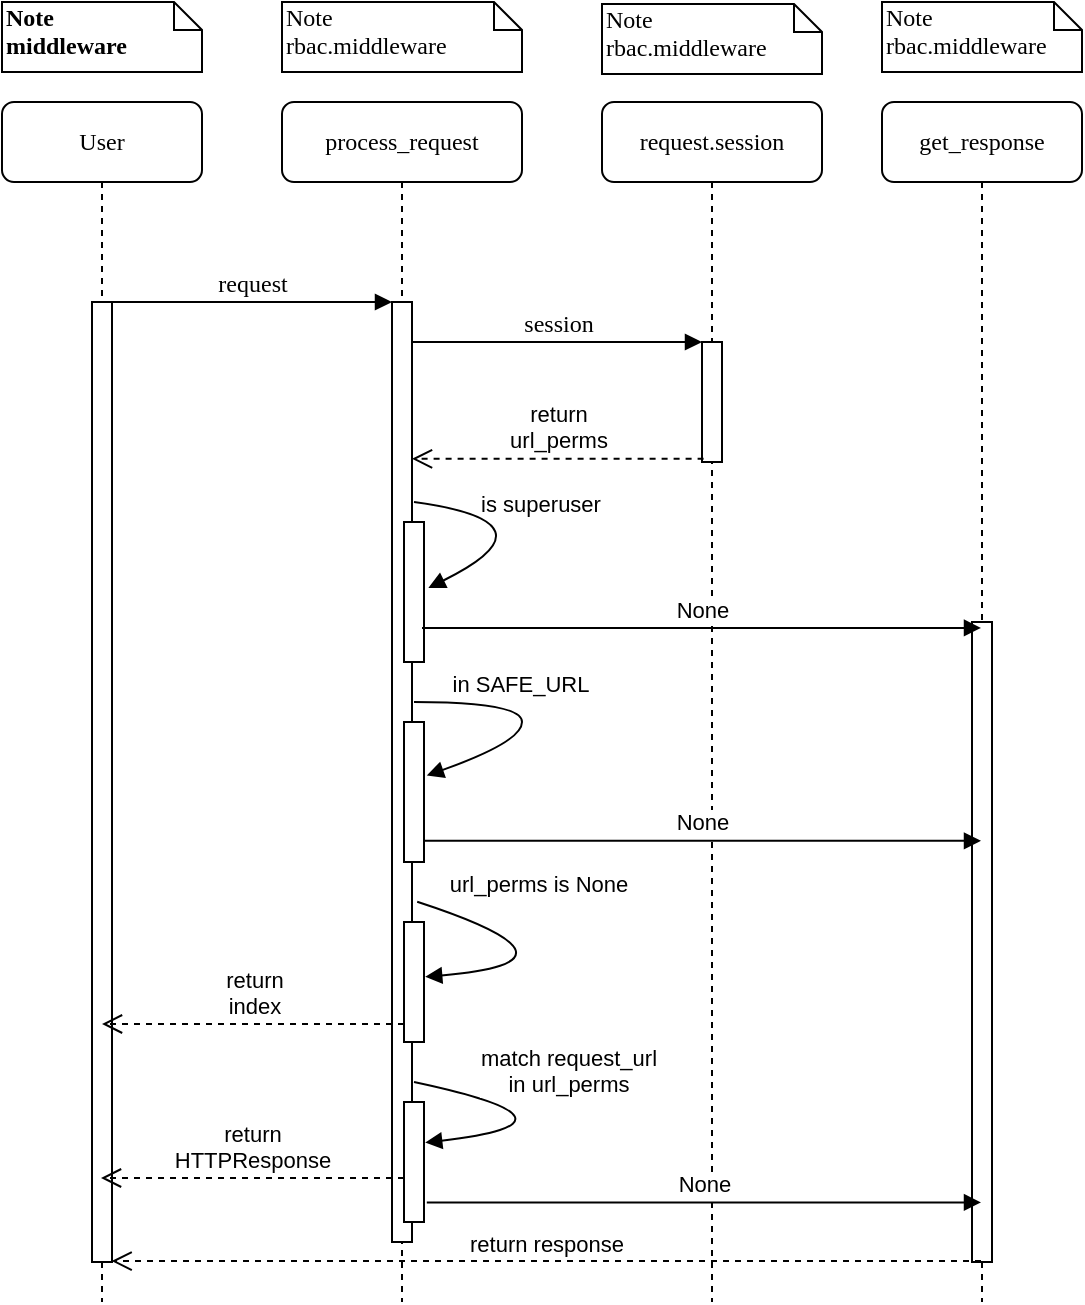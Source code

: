 <mxfile version="14.6.6" type="github">
  <diagram name="Page-1" id="13e1069c-82ec-6db2-03f1-153e76fe0fe0">
    <mxGraphModel dx="990" dy="548" grid="1" gridSize="10" guides="1" tooltips="1" connect="1" arrows="1" fold="1" page="1" pageScale="1" pageWidth="1100" pageHeight="850" background="#ffffff" math="0" shadow="0">
      <root>
        <mxCell id="0" />
        <mxCell id="1" parent="0" />
        <mxCell id="7baba1c4bc27f4b0-2" value="process_request" style="shape=umlLifeline;perimeter=lifelinePerimeter;whiteSpace=wrap;html=1;container=1;collapsible=0;recursiveResize=0;outlineConnect=0;rounded=1;shadow=0;comic=0;labelBackgroundColor=none;strokeWidth=1;fontFamily=Verdana;fontSize=12;align=center;" parent="1" vertex="1">
          <mxGeometry x="240" y="80" width="120" height="600" as="geometry" />
        </mxCell>
        <mxCell id="7baba1c4bc27f4b0-10" value="" style="html=1;points=[];perimeter=orthogonalPerimeter;rounded=0;shadow=0;comic=0;labelBackgroundColor=none;strokeWidth=1;fontFamily=Verdana;fontSize=12;align=center;" parent="7baba1c4bc27f4b0-2" vertex="1">
          <mxGeometry x="55" y="100" width="10" height="470" as="geometry" />
        </mxCell>
        <mxCell id="pkjFX4-xkEMupMF3P2d9-3" value="" style="html=1;points=[];perimeter=orthogonalPerimeter;" vertex="1" parent="7baba1c4bc27f4b0-2">
          <mxGeometry x="61" y="210" width="10" height="70" as="geometry" />
        </mxCell>
        <mxCell id="pkjFX4-xkEMupMF3P2d9-4" value="is superuser" style="html=1;verticalAlign=bottom;endArrow=block;entryX=1.22;entryY=0.471;entryDx=0;entryDy=0;entryPerimeter=0;curved=1;" edge="1" parent="7baba1c4bc27f4b0-2" target="pkjFX4-xkEMupMF3P2d9-3">
          <mxGeometry x="-0.14" y="-1" width="80" relative="1" as="geometry">
            <mxPoint x="66" y="200" as="sourcePoint" />
            <mxPoint x="140" y="200" as="targetPoint" />
            <Array as="points">
              <mxPoint x="140" y="210" />
            </Array>
            <mxPoint as="offset" />
          </mxGeometry>
        </mxCell>
        <mxCell id="pkjFX4-xkEMupMF3P2d9-5" value="" style="html=1;points=[];perimeter=orthogonalPerimeter;" vertex="1" parent="7baba1c4bc27f4b0-2">
          <mxGeometry x="61" y="310" width="10" height="70" as="geometry" />
        </mxCell>
        <mxCell id="pkjFX4-xkEMupMF3P2d9-6" value="in SAFE_URL" style="html=1;verticalAlign=bottom;endArrow=block;curved=1;entryX=1.14;entryY=0.382;entryDx=0;entryDy=0;entryPerimeter=0;" edge="1" parent="7baba1c4bc27f4b0-2" target="pkjFX4-xkEMupMF3P2d9-5">
          <mxGeometry x="-0.147" width="80" relative="1" as="geometry">
            <mxPoint x="66" y="300" as="sourcePoint" />
            <mxPoint x="140" y="300" as="targetPoint" />
            <Array as="points">
              <mxPoint x="120" y="300" />
              <mxPoint x="120" y="320" />
            </Array>
            <mxPoint as="offset" />
          </mxGeometry>
        </mxCell>
        <mxCell id="pkjFX4-xkEMupMF3P2d9-7" value="" style="html=1;points=[];perimeter=orthogonalPerimeter;" vertex="1" parent="7baba1c4bc27f4b0-2">
          <mxGeometry x="61" y="410" width="10" height="60" as="geometry" />
        </mxCell>
        <mxCell id="pkjFX4-xkEMupMF3P2d9-9" value="url_perms is None" style="html=1;verticalAlign=bottom;startArrow=none;startFill=0;endArrow=block;startSize=8;entryX=1.06;entryY=0.457;entryDx=0;entryDy=0;entryPerimeter=0;curved=1;exitX=1.26;exitY=0.638;exitDx=0;exitDy=0;exitPerimeter=0;" edge="1" parent="7baba1c4bc27f4b0-2" source="7baba1c4bc27f4b0-10" target="pkjFX4-xkEMupMF3P2d9-7">
          <mxGeometry x="-0.38" y="19" width="60" relative="1" as="geometry">
            <mxPoint x="70" y="400" as="sourcePoint" />
            <mxPoint x="130" y="400" as="targetPoint" />
            <Array as="points">
              <mxPoint x="160" y="430" />
            </Array>
            <mxPoint as="offset" />
          </mxGeometry>
        </mxCell>
        <mxCell id="pkjFX4-xkEMupMF3P2d9-11" value="" style="html=1;points=[];perimeter=orthogonalPerimeter;" vertex="1" parent="7baba1c4bc27f4b0-2">
          <mxGeometry x="61" y="500" width="10" height="60" as="geometry" />
        </mxCell>
        <mxCell id="pkjFX4-xkEMupMF3P2d9-12" value="match request_url&lt;br&gt;in url_perms" style="html=1;verticalAlign=bottom;endArrow=block;curved=1;entryX=1.06;entryY=0.338;entryDx=0;entryDy=0;entryPerimeter=0;" edge="1" parent="7baba1c4bc27f4b0-2" target="pkjFX4-xkEMupMF3P2d9-11">
          <mxGeometry x="-0.163" y="6" width="80" relative="1" as="geometry">
            <mxPoint x="66" y="490" as="sourcePoint" />
            <mxPoint x="140" y="490" as="targetPoint" />
            <Array as="points">
              <mxPoint x="160" y="510" />
            </Array>
            <mxPoint as="offset" />
          </mxGeometry>
        </mxCell>
        <mxCell id="7baba1c4bc27f4b0-3" value="request.session" style="shape=umlLifeline;perimeter=lifelinePerimeter;whiteSpace=wrap;html=1;container=1;collapsible=0;recursiveResize=0;outlineConnect=0;rounded=1;shadow=0;comic=0;labelBackgroundColor=none;strokeWidth=1;fontFamily=Verdana;fontSize=12;align=center;" parent="1" vertex="1">
          <mxGeometry x="400" y="80" width="110" height="600" as="geometry" />
        </mxCell>
        <mxCell id="7baba1c4bc27f4b0-13" value="" style="html=1;points=[];perimeter=orthogonalPerimeter;rounded=0;shadow=0;comic=0;labelBackgroundColor=none;strokeWidth=1;fontFamily=Verdana;fontSize=12;align=center;" parent="7baba1c4bc27f4b0-3" vertex="1">
          <mxGeometry x="50" y="120" width="10" height="60" as="geometry" />
        </mxCell>
        <mxCell id="7baba1c4bc27f4b0-4" value="get_response" style="shape=umlLifeline;perimeter=lifelinePerimeter;whiteSpace=wrap;html=1;container=1;collapsible=0;recursiveResize=0;outlineConnect=0;rounded=1;shadow=0;comic=0;labelBackgroundColor=none;strokeWidth=1;fontFamily=Verdana;fontSize=12;align=center;" parent="1" vertex="1">
          <mxGeometry x="540" y="80" width="100" height="600" as="geometry" />
        </mxCell>
        <mxCell id="7baba1c4bc27f4b0-8" value="User" style="shape=umlLifeline;perimeter=lifelinePerimeter;whiteSpace=wrap;html=1;container=1;collapsible=0;recursiveResize=0;outlineConnect=0;rounded=1;shadow=0;comic=0;labelBackgroundColor=none;strokeWidth=1;fontFamily=Verdana;fontSize=12;align=center;" parent="1" vertex="1">
          <mxGeometry x="100" y="80" width="100" height="600" as="geometry" />
        </mxCell>
        <mxCell id="7baba1c4bc27f4b0-9" value="" style="html=1;points=[];perimeter=orthogonalPerimeter;rounded=0;shadow=0;comic=0;labelBackgroundColor=none;strokeWidth=1;fontFamily=Verdana;fontSize=12;align=center;" parent="7baba1c4bc27f4b0-8" vertex="1">
          <mxGeometry x="45" y="100" width="10" height="480" as="geometry" />
        </mxCell>
        <mxCell id="7baba1c4bc27f4b0-16" value="" style="html=1;points=[];perimeter=orthogonalPerimeter;rounded=0;shadow=0;comic=0;labelBackgroundColor=none;strokeWidth=1;fontFamily=Verdana;fontSize=12;align=center;" parent="1" vertex="1">
          <mxGeometry x="585" y="340" width="10" height="320" as="geometry" />
        </mxCell>
        <mxCell id="7baba1c4bc27f4b0-11" value="request" style="html=1;verticalAlign=bottom;endArrow=block;entryX=0;entryY=0;labelBackgroundColor=none;fontFamily=Verdana;fontSize=12;edgeStyle=elbowEdgeStyle;elbow=vertical;" parent="1" source="7baba1c4bc27f4b0-9" target="7baba1c4bc27f4b0-10" edge="1">
          <mxGeometry relative="1" as="geometry">
            <mxPoint x="220" y="190" as="sourcePoint" />
          </mxGeometry>
        </mxCell>
        <mxCell id="7baba1c4bc27f4b0-14" value="session" style="html=1;verticalAlign=bottom;endArrow=block;entryX=0;entryY=0;labelBackgroundColor=none;fontFamily=Verdana;fontSize=12;edgeStyle=elbowEdgeStyle;elbow=vertical;" parent="1" source="7baba1c4bc27f4b0-10" target="7baba1c4bc27f4b0-13" edge="1">
          <mxGeometry relative="1" as="geometry">
            <mxPoint x="370" y="200" as="sourcePoint" />
          </mxGeometry>
        </mxCell>
        <mxCell id="7baba1c4bc27f4b0-40" value="&lt;b&gt;Note&lt;br&gt;middleware&lt;/b&gt;" style="shape=note;whiteSpace=wrap;html=1;size=14;verticalAlign=top;align=left;spacingTop=-6;rounded=0;shadow=0;comic=0;labelBackgroundColor=none;strokeWidth=1;fontFamily=Verdana;fontSize=12" parent="1" vertex="1">
          <mxGeometry x="100" y="30" width="100" height="35" as="geometry" />
        </mxCell>
        <mxCell id="7baba1c4bc27f4b0-41" value="Note&lt;br&gt;rbac.middleware" style="shape=note;whiteSpace=wrap;html=1;size=14;verticalAlign=top;align=left;spacingTop=-6;rounded=0;shadow=0;comic=0;labelBackgroundColor=none;strokeWidth=1;fontFamily=Verdana;fontSize=12" parent="1" vertex="1">
          <mxGeometry x="240" y="30" width="120" height="35" as="geometry" />
        </mxCell>
        <mxCell id="7baba1c4bc27f4b0-42" value="Note&lt;br&gt;rbac.middleware" style="shape=note;whiteSpace=wrap;html=1;size=14;verticalAlign=top;align=left;spacingTop=-6;rounded=0;shadow=0;comic=0;labelBackgroundColor=none;strokeWidth=1;fontFamily=Verdana;fontSize=12" parent="1" vertex="1">
          <mxGeometry x="400" y="31" width="110" height="35" as="geometry" />
        </mxCell>
        <mxCell id="7baba1c4bc27f4b0-43" value="Note&lt;br&gt;rbac.middleware" style="shape=note;whiteSpace=wrap;html=1;size=14;verticalAlign=top;align=left;spacingTop=-6;rounded=0;shadow=0;comic=0;labelBackgroundColor=none;strokeWidth=1;fontFamily=Verdana;fontSize=12" parent="1" vertex="1">
          <mxGeometry x="540" y="30" width="100" height="35" as="geometry" />
        </mxCell>
        <mxCell id="pkjFX4-xkEMupMF3P2d9-1" value="return&lt;br&gt;url_perms" style="html=1;verticalAlign=bottom;endArrow=open;dashed=1;endSize=8;exitX=0.08;exitY=0.49;exitDx=0;exitDy=0;exitPerimeter=0;" edge="1" parent="1">
          <mxGeometry relative="1" as="geometry">
            <mxPoint x="450.8" y="258.4" as="sourcePoint" />
            <mxPoint x="305" y="258.4" as="targetPoint" />
          </mxGeometry>
        </mxCell>
        <mxCell id="pkjFX4-xkEMupMF3P2d9-10" value="return&lt;br&gt;index" style="html=1;verticalAlign=bottom;endArrow=open;dashed=1;endSize=8;" edge="1" parent="1" target="7baba1c4bc27f4b0-8">
          <mxGeometry relative="1" as="geometry">
            <mxPoint x="301" y="541" as="sourcePoint" />
            <mxPoint x="170" y="541" as="targetPoint" />
          </mxGeometry>
        </mxCell>
        <mxCell id="pkjFX4-xkEMupMF3P2d9-13" value="return&lt;br&gt;HTTPResponse" style="html=1;verticalAlign=bottom;endArrow=open;dashed=1;endSize=8;" edge="1" parent="1">
          <mxGeometry relative="1" as="geometry">
            <mxPoint x="301" y="618" as="sourcePoint" />
            <mxPoint x="149.5" y="618" as="targetPoint" />
          </mxGeometry>
        </mxCell>
        <mxCell id="pkjFX4-xkEMupMF3P2d9-14" value="None" style="html=1;verticalAlign=bottom;endArrow=block;exitX=0.9;exitY=0.757;exitDx=0;exitDy=0;exitPerimeter=0;" edge="1" parent="1" source="pkjFX4-xkEMupMF3P2d9-3" target="7baba1c4bc27f4b0-4">
          <mxGeometry width="80" relative="1" as="geometry">
            <mxPoint x="350" y="340" as="sourcePoint" />
            <mxPoint x="430" y="340" as="targetPoint" />
          </mxGeometry>
        </mxCell>
        <mxCell id="pkjFX4-xkEMupMF3P2d9-15" value="None" style="html=1;verticalAlign=bottom;endArrow=block;exitX=0.98;exitY=0.849;exitDx=0;exitDy=0;exitPerimeter=0;" edge="1" parent="1" source="pkjFX4-xkEMupMF3P2d9-5" target="7baba1c4bc27f4b0-4">
          <mxGeometry width="80" relative="1" as="geometry">
            <mxPoint x="320" y="450" as="sourcePoint" />
            <mxPoint x="560" y="450" as="targetPoint" />
          </mxGeometry>
        </mxCell>
        <mxCell id="pkjFX4-xkEMupMF3P2d9-16" value="None" style="html=1;verticalAlign=bottom;endArrow=block;exitX=1.14;exitY=0.837;exitDx=0;exitDy=0;exitPerimeter=0;" edge="1" parent="1" source="pkjFX4-xkEMupMF3P2d9-11" target="7baba1c4bc27f4b0-4">
          <mxGeometry width="80" relative="1" as="geometry">
            <mxPoint x="320" y="630" as="sourcePoint" />
            <mxPoint x="560" y="630" as="targetPoint" />
          </mxGeometry>
        </mxCell>
        <mxCell id="pkjFX4-xkEMupMF3P2d9-17" value="return response" style="html=1;verticalAlign=bottom;endArrow=open;dashed=1;endSize=8;entryX=0.98;entryY=0.999;entryDx=0;entryDy=0;entryPerimeter=0;" edge="1" parent="1" source="7baba1c4bc27f4b0-4" target="7baba1c4bc27f4b0-9">
          <mxGeometry relative="1" as="geometry">
            <mxPoint x="570" y="650" as="sourcePoint" />
            <mxPoint x="490" y="650" as="targetPoint" />
          </mxGeometry>
        </mxCell>
      </root>
    </mxGraphModel>
  </diagram>
</mxfile>
